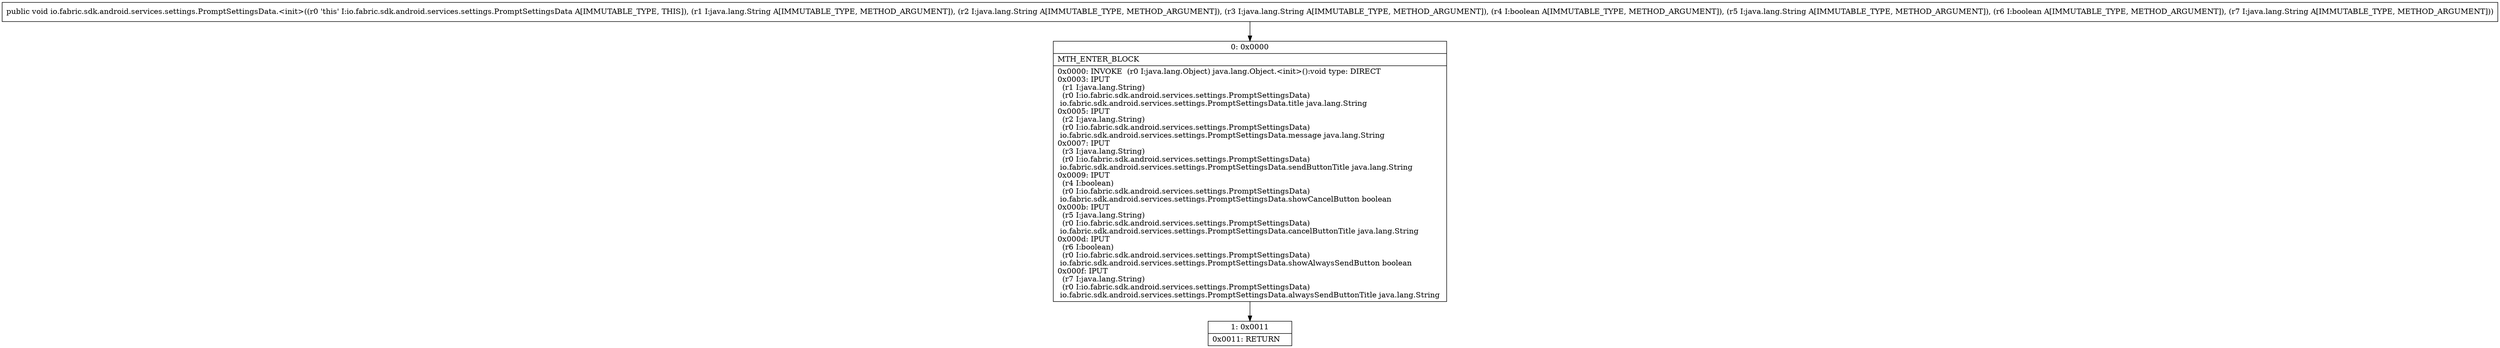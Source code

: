 digraph "CFG forio.fabric.sdk.android.services.settings.PromptSettingsData.\<init\>(Ljava\/lang\/String;Ljava\/lang\/String;Ljava\/lang\/String;ZLjava\/lang\/String;ZLjava\/lang\/String;)V" {
Node_0 [shape=record,label="{0\:\ 0x0000|MTH_ENTER_BLOCK\l|0x0000: INVOKE  (r0 I:java.lang.Object) java.lang.Object.\<init\>():void type: DIRECT \l0x0003: IPUT  \l  (r1 I:java.lang.String)\l  (r0 I:io.fabric.sdk.android.services.settings.PromptSettingsData)\l io.fabric.sdk.android.services.settings.PromptSettingsData.title java.lang.String \l0x0005: IPUT  \l  (r2 I:java.lang.String)\l  (r0 I:io.fabric.sdk.android.services.settings.PromptSettingsData)\l io.fabric.sdk.android.services.settings.PromptSettingsData.message java.lang.String \l0x0007: IPUT  \l  (r3 I:java.lang.String)\l  (r0 I:io.fabric.sdk.android.services.settings.PromptSettingsData)\l io.fabric.sdk.android.services.settings.PromptSettingsData.sendButtonTitle java.lang.String \l0x0009: IPUT  \l  (r4 I:boolean)\l  (r0 I:io.fabric.sdk.android.services.settings.PromptSettingsData)\l io.fabric.sdk.android.services.settings.PromptSettingsData.showCancelButton boolean \l0x000b: IPUT  \l  (r5 I:java.lang.String)\l  (r0 I:io.fabric.sdk.android.services.settings.PromptSettingsData)\l io.fabric.sdk.android.services.settings.PromptSettingsData.cancelButtonTitle java.lang.String \l0x000d: IPUT  \l  (r6 I:boolean)\l  (r0 I:io.fabric.sdk.android.services.settings.PromptSettingsData)\l io.fabric.sdk.android.services.settings.PromptSettingsData.showAlwaysSendButton boolean \l0x000f: IPUT  \l  (r7 I:java.lang.String)\l  (r0 I:io.fabric.sdk.android.services.settings.PromptSettingsData)\l io.fabric.sdk.android.services.settings.PromptSettingsData.alwaysSendButtonTitle java.lang.String \l}"];
Node_1 [shape=record,label="{1\:\ 0x0011|0x0011: RETURN   \l}"];
MethodNode[shape=record,label="{public void io.fabric.sdk.android.services.settings.PromptSettingsData.\<init\>((r0 'this' I:io.fabric.sdk.android.services.settings.PromptSettingsData A[IMMUTABLE_TYPE, THIS]), (r1 I:java.lang.String A[IMMUTABLE_TYPE, METHOD_ARGUMENT]), (r2 I:java.lang.String A[IMMUTABLE_TYPE, METHOD_ARGUMENT]), (r3 I:java.lang.String A[IMMUTABLE_TYPE, METHOD_ARGUMENT]), (r4 I:boolean A[IMMUTABLE_TYPE, METHOD_ARGUMENT]), (r5 I:java.lang.String A[IMMUTABLE_TYPE, METHOD_ARGUMENT]), (r6 I:boolean A[IMMUTABLE_TYPE, METHOD_ARGUMENT]), (r7 I:java.lang.String A[IMMUTABLE_TYPE, METHOD_ARGUMENT])) }"];
MethodNode -> Node_0;
Node_0 -> Node_1;
}

